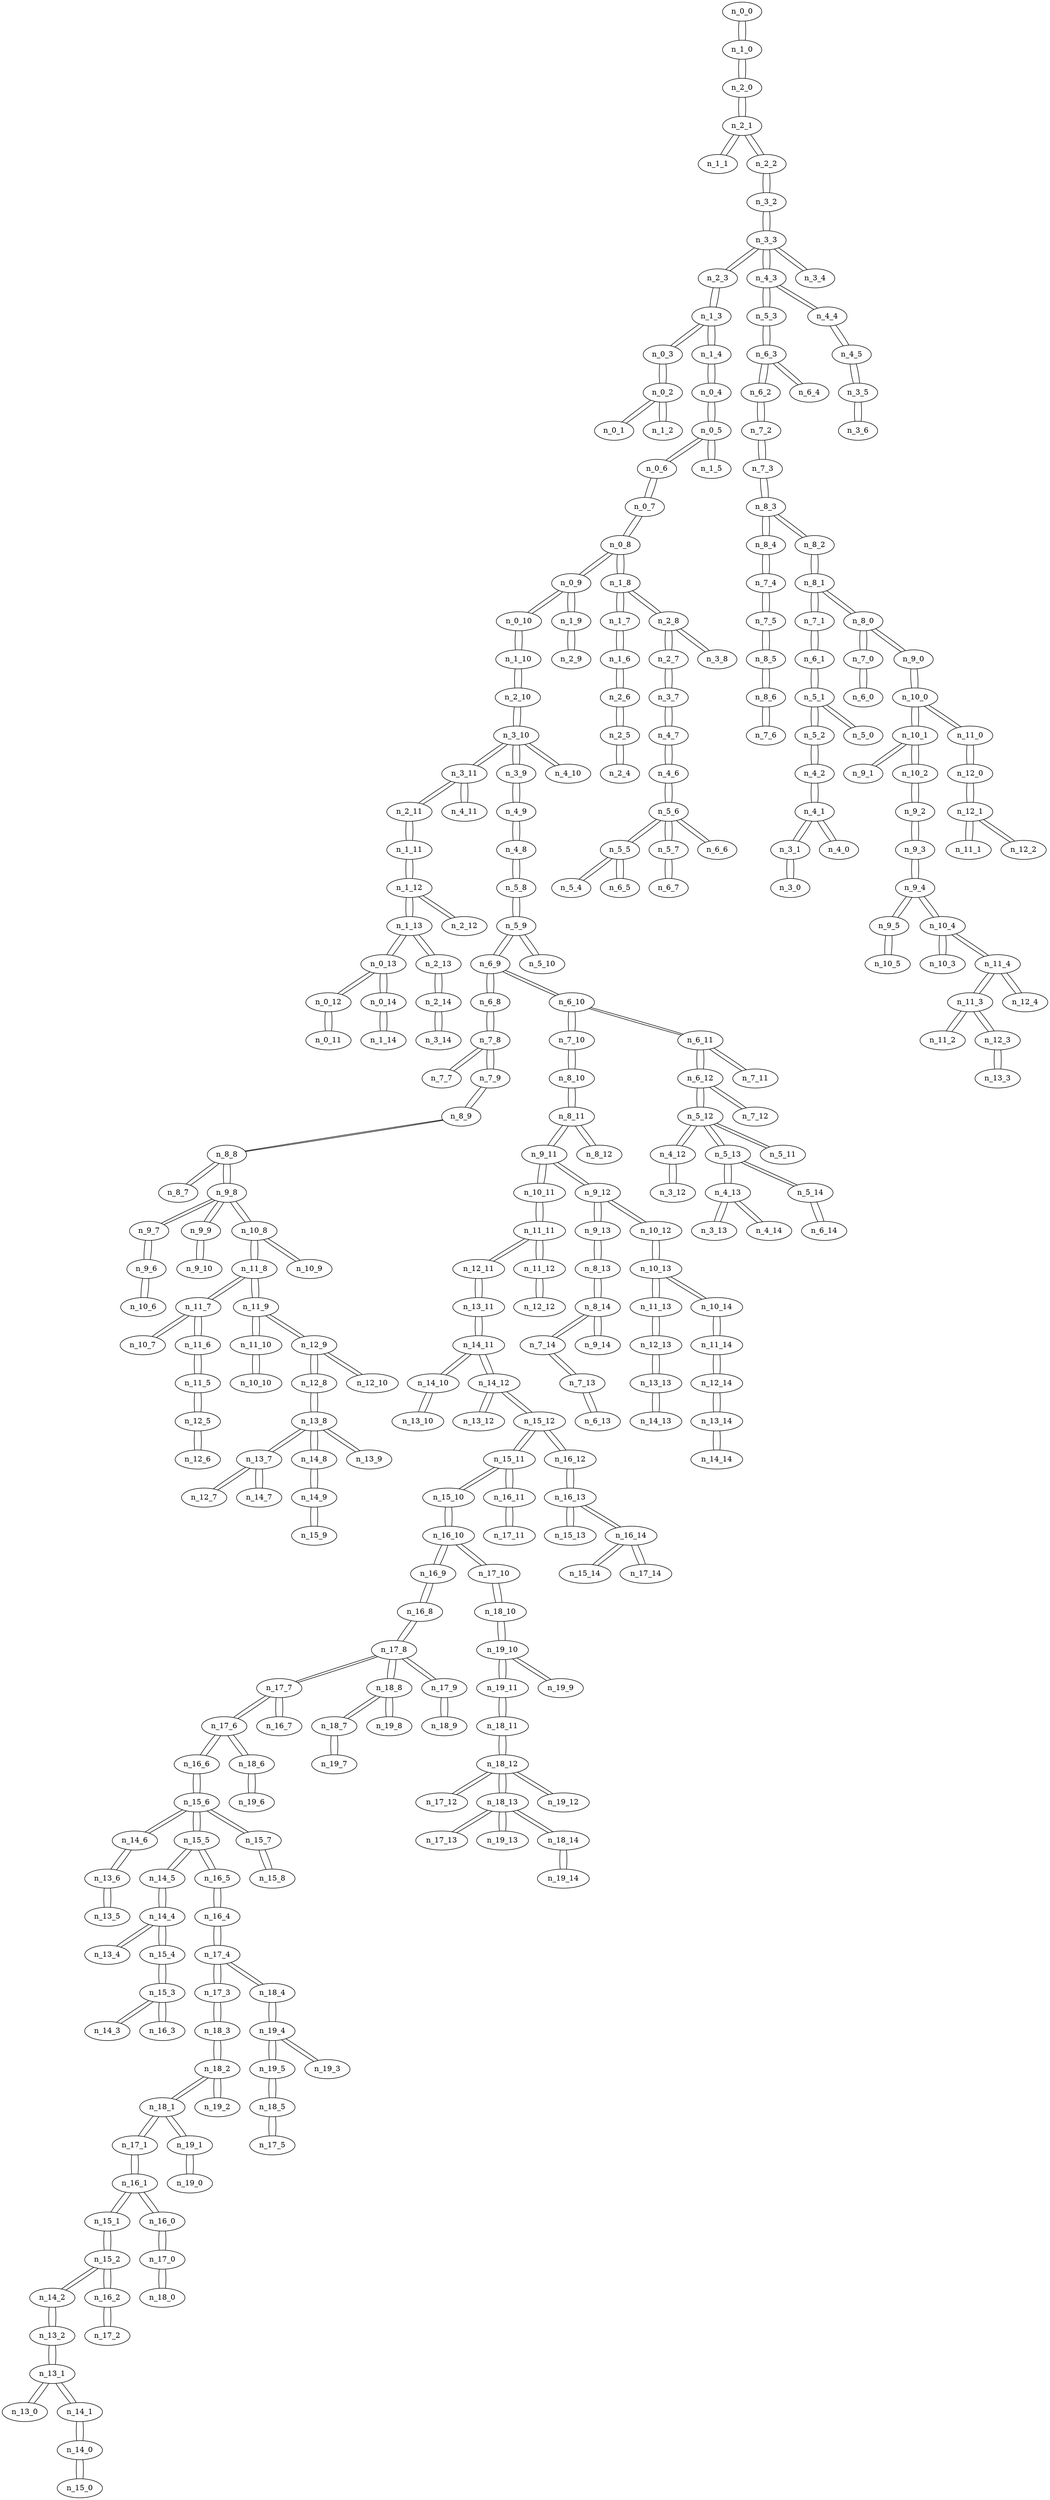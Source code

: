 graph g2 {
n_0_0--n_1_0
n_0_1--n_0_2
n_0_2--n_0_3
n_0_2--n_1_2
n_0_2--n_0_1
n_0_3--n_1_3
n_0_3--n_0_2
n_0_4--n_0_5
n_0_4--n_1_4
n_0_5--n_0_6
n_0_5--n_0_4
n_0_5--n_1_5
n_0_6--n_0_7
n_0_6--n_0_5
n_0_7--n_0_8
n_0_7--n_0_6
n_0_8--n_0_9
n_0_8--n_0_7
n_0_8--n_1_8
n_0_9--n_0_10
n_0_9--n_0_8
n_0_9--n_1_9
n_0_10--n_1_10
n_0_10--n_0_9
n_0_11--n_0_12
n_0_12--n_0_13
n_0_12--n_0_11
n_0_13--n_1_13
n_0_13--n_0_14
n_0_13--n_0_12
n_0_14--n_0_13
n_0_14--n_1_14
n_1_0--n_2_0
n_1_0--n_0_0
n_1_1--n_2_1
n_1_2--n_0_2
n_1_3--n_1_4
n_1_3--n_0_3
n_1_3--n_2_3
n_1_4--n_0_4
n_1_4--n_1_3
n_1_5--n_0_5
n_1_6--n_1_7
n_1_6--n_2_6
n_1_7--n_1_8
n_1_7--n_1_6
n_1_8--n_0_8
n_1_8--n_1_7
n_1_8--n_2_8
n_1_9--n_0_9
n_1_9--n_2_9
n_1_10--n_2_10
n_1_10--n_0_10
n_1_11--n_2_11
n_1_11--n_1_12
n_1_12--n_1_11
n_1_12--n_1_13
n_1_12--n_2_12
n_1_13--n_1_12
n_1_13--n_2_13
n_1_13--n_0_13
n_1_14--n_0_14
n_2_0--n_2_1
n_2_0--n_1_0
n_2_1--n_2_2
n_2_1--n_2_0
n_2_1--n_1_1
n_2_2--n_3_2
n_2_2--n_2_1
n_2_3--n_1_3
n_2_3--n_3_3
n_2_4--n_2_5
n_2_5--n_2_6
n_2_5--n_2_4
n_2_6--n_1_6
n_2_6--n_2_5
n_2_7--n_2_8
n_2_7--n_3_7
n_2_8--n_1_8
n_2_8--n_2_7
n_2_8--n_3_8
n_2_9--n_1_9
n_2_10--n_3_10
n_2_10--n_1_10
n_2_11--n_3_11
n_2_11--n_1_11
n_2_12--n_1_12
n_2_13--n_1_13
n_2_13--n_2_14
n_2_14--n_2_13
n_2_14--n_3_14
n_3_0--n_3_1
n_3_1--n_4_1
n_3_1--n_3_0
n_3_2--n_3_3
n_3_2--n_2_2
n_3_3--n_2_3
n_3_3--n_4_3
n_3_3--n_3_2
n_3_3--n_3_4
n_3_4--n_3_3
n_3_5--n_4_5
n_3_5--n_3_6
n_3_6--n_3_5
n_3_7--n_2_7
n_3_7--n_4_7
n_3_8--n_2_8
n_3_9--n_4_9
n_3_9--n_3_10
n_3_10--n_3_9
n_3_10--n_4_10
n_3_10--n_2_10
n_3_10--n_3_11
n_3_11--n_3_10
n_3_11--n_2_11
n_3_11--n_4_11
n_3_12--n_4_12
n_3_13--n_4_13
n_3_14--n_2_14
n_4_0--n_4_1
n_4_1--n_4_2
n_4_1--n_4_0
n_4_1--n_3_1
n_4_2--n_5_2
n_4_2--n_4_1
n_4_3--n_3_3
n_4_3--n_5_3
n_4_3--n_4_4
n_4_4--n_4_3
n_4_4--n_4_5
n_4_5--n_4_4
n_4_5--n_3_5
n_4_6--n_4_7
n_4_6--n_5_6
n_4_7--n_3_7
n_4_7--n_4_6
n_4_8--n_5_8
n_4_8--n_4_9
n_4_9--n_4_8
n_4_9--n_3_9
n_4_10--n_3_10
n_4_11--n_3_11
n_4_12--n_5_12
n_4_12--n_3_12
n_4_13--n_5_13
n_4_13--n_4_14
n_4_13--n_3_13
n_4_14--n_4_13
n_5_0--n_5_1
n_5_1--n_6_1
n_5_1--n_5_0
n_5_1--n_5_2
n_5_2--n_5_1
n_5_2--n_4_2
n_5_3--n_4_3
n_5_3--n_6_3
n_5_4--n_5_5
n_5_5--n_5_6
n_5_5--n_5_4
n_5_5--n_6_5
n_5_6--n_4_6
n_5_6--n_5_5
n_5_6--n_5_7
n_5_6--n_6_6
n_5_7--n_5_6
n_5_7--n_6_7
n_5_8--n_5_9
n_5_8--n_4_8
n_5_9--n_6_9
n_5_9--n_5_8
n_5_9--n_5_10
n_5_10--n_5_9
n_5_11--n_5_12
n_5_12--n_6_12
n_5_12--n_4_12
n_5_12--n_5_11
n_5_12--n_5_13
n_5_13--n_5_12
n_5_13--n_4_13
n_5_13--n_5_14
n_5_14--n_5_13
n_5_14--n_6_14
n_6_0--n_7_0
n_6_1--n_7_1
n_6_1--n_5_1
n_6_2--n_6_3
n_6_2--n_7_2
n_6_3--n_5_3
n_6_3--n_6_2
n_6_3--n_6_4
n_6_4--n_6_3
n_6_5--n_5_5
n_6_6--n_5_6
n_6_7--n_5_7
n_6_8--n_6_9
n_6_8--n_7_8
n_6_9--n_6_10
n_6_9--n_5_9
n_6_9--n_6_8
n_6_10--n_7_10
n_6_10--n_6_11
n_6_10--n_6_9
n_6_11--n_6_10
n_6_11--n_7_11
n_6_11--n_6_12
n_6_12--n_6_11
n_6_12--n_5_12
n_6_12--n_7_12
n_6_13--n_7_13
n_6_14--n_5_14
n_7_0--n_8_0
n_7_0--n_6_0
n_7_1--n_8_1
n_7_1--n_6_1
n_7_2--n_6_2
n_7_2--n_7_3
n_7_3--n_7_2
n_7_3--n_8_3
n_7_4--n_8_4
n_7_4--n_7_5
n_7_5--n_7_4
n_7_5--n_8_5
n_7_6--n_8_6
n_7_7--n_7_8
n_7_8--n_6_8
n_7_8--n_7_9
n_7_8--n_7_7
n_7_9--n_7_8
n_7_9--n_8_9
n_7_10--n_8_10
n_7_10--n_6_10
n_7_11--n_6_11
n_7_12--n_6_12
n_7_13--n_7_14
n_7_13--n_6_13
n_7_14--n_8_14
n_7_14--n_7_13
n_8_0--n_8_1
n_8_0--n_9_0
n_8_0--n_7_0
n_8_1--n_8_2
n_8_1--n_7_1
n_8_1--n_8_0
n_8_2--n_8_3
n_8_2--n_8_1
n_8_3--n_7_3
n_8_3--n_8_2
n_8_3--n_8_4
n_8_4--n_8_3
n_8_4--n_7_4
n_8_5--n_7_5
n_8_5--n_8_6
n_8_6--n_8_5
n_8_6--n_7_6
n_8_7--n_8_8
n_8_8--n_8_9
n_8_8--n_8_7
n_8_8--n_9_8
n_8_9--n_7_9
n_8_9--n_8_8
n_8_10--n_8_11
n_8_10--n_7_10
n_8_11--n_9_11
n_8_11--n_8_10
n_8_11--n_8_12
n_8_12--n_8_11
n_8_13--n_9_13
n_8_13--n_8_14
n_8_14--n_8_13
n_8_14--n_7_14
n_8_14--n_9_14
n_9_0--n_8_0
n_9_0--n_10_0
n_9_1--n_10_1
n_9_2--n_10_2
n_9_2--n_9_3
n_9_3--n_9_2
n_9_3--n_9_4
n_9_4--n_9_3
n_9_4--n_9_5
n_9_4--n_10_4
n_9_5--n_9_4
n_9_5--n_10_5
n_9_6--n_9_7
n_9_6--n_10_6
n_9_7--n_9_8
n_9_7--n_9_6
n_9_8--n_8_8
n_9_8--n_9_9
n_9_8--n_10_8
n_9_8--n_9_7
n_9_9--n_9_8
n_9_9--n_9_10
n_9_10--n_9_9
n_9_11--n_10_11
n_9_11--n_9_12
n_9_11--n_8_11
n_9_12--n_9_11
n_9_12--n_9_13
n_9_12--n_10_12
n_9_13--n_9_12
n_9_13--n_8_13
n_9_14--n_8_14
n_10_0--n_9_0
n_10_0--n_11_0
n_10_0--n_10_1
n_10_1--n_10_0
n_10_1--n_10_2
n_10_1--n_9_1
n_10_2--n_10_1
n_10_2--n_9_2
n_10_3--n_10_4
n_10_4--n_9_4
n_10_4--n_10_3
n_10_4--n_11_4
n_10_5--n_9_5
n_10_6--n_9_6
n_10_7--n_11_7
n_10_8--n_9_8
n_10_8--n_11_8
n_10_8--n_10_9
n_10_9--n_10_8
n_10_10--n_11_10
n_10_11--n_11_11
n_10_11--n_9_11
n_10_12--n_9_12
n_10_12--n_10_13
n_10_13--n_10_12
n_10_13--n_11_13
n_10_13--n_10_14
n_10_14--n_10_13
n_10_14--n_11_14
n_11_0--n_10_0
n_11_0--n_12_0
n_11_1--n_12_1
n_11_2--n_11_3
n_11_3--n_11_4
n_11_3--n_11_2
n_11_3--n_12_3
n_11_4--n_10_4
n_11_4--n_11_3
n_11_4--n_12_4
n_11_5--n_11_6
n_11_5--n_12_5
n_11_6--n_11_7
n_11_6--n_11_5
n_11_7--n_11_8
n_11_7--n_11_6
n_11_7--n_10_7
n_11_8--n_10_8
n_11_8--n_11_7
n_11_8--n_11_9
n_11_9--n_11_8
n_11_9--n_11_10
n_11_9--n_12_9
n_11_10--n_11_9
n_11_10--n_10_10
n_11_11--n_12_11
n_11_11--n_10_11
n_11_11--n_11_12
n_11_12--n_11_11
n_11_12--n_12_12
n_11_13--n_10_13
n_11_13--n_12_13
n_11_14--n_10_14
n_11_14--n_12_14
n_12_0--n_11_0
n_12_0--n_12_1
n_12_1--n_12_0
n_12_1--n_11_1
n_12_1--n_12_2
n_12_2--n_12_1
n_12_3--n_11_3
n_12_3--n_13_3
n_12_4--n_11_4
n_12_5--n_11_5
n_12_5--n_12_6
n_12_6--n_12_5
n_12_7--n_13_7
n_12_8--n_12_9
n_12_8--n_13_8
n_12_9--n_11_9
n_12_9--n_12_8
n_12_9--n_12_10
n_12_10--n_12_9
n_12_11--n_13_11
n_12_11--n_11_11
n_12_12--n_11_12
n_12_13--n_11_13
n_12_13--n_13_13
n_12_14--n_11_14
n_12_14--n_13_14
n_13_0--n_13_1
n_13_1--n_13_2
n_13_1--n_13_0
n_13_1--n_14_1
n_13_2--n_14_2
n_13_2--n_13_1
n_13_3--n_12_3
n_13_4--n_14_4
n_13_5--n_13_6
n_13_6--n_14_6
n_13_6--n_13_5
n_13_7--n_13_8
n_13_7--n_14_7
n_13_7--n_12_7
n_13_8--n_12_8
n_13_8--n_14_8
n_13_8--n_13_9
n_13_8--n_13_7
n_13_9--n_13_8
n_13_10--n_14_10
n_13_11--n_14_11
n_13_11--n_12_11
n_13_12--n_14_12
n_13_13--n_12_13
n_13_13--n_14_13
n_13_14--n_12_14
n_13_14--n_14_14
n_14_0--n_14_1
n_14_0--n_15_0
n_14_1--n_13_1
n_14_1--n_14_0
n_14_2--n_15_2
n_14_2--n_13_2
n_14_3--n_15_3
n_14_4--n_14_5
n_14_4--n_15_4
n_14_4--n_13_4
n_14_5--n_15_5
n_14_5--n_14_4
n_14_6--n_15_6
n_14_6--n_13_6
n_14_7--n_13_7
n_14_8--n_13_8
n_14_8--n_14_9
n_14_9--n_14_8
n_14_9--n_15_9
n_14_10--n_14_11
n_14_10--n_13_10
n_14_11--n_14_12
n_14_11--n_13_11
n_14_11--n_14_10
n_14_12--n_15_12
n_14_12--n_13_12
n_14_12--n_14_11
n_14_13--n_13_13
n_14_14--n_13_14
n_15_0--n_14_0
n_15_1--n_16_1
n_15_1--n_15_2
n_15_2--n_15_1
n_15_2--n_16_2
n_15_2--n_14_2
n_15_3--n_15_4
n_15_3--n_16_3
n_15_3--n_14_3
n_15_4--n_14_4
n_15_4--n_15_3
n_15_5--n_15_6
n_15_5--n_16_5
n_15_5--n_14_5
n_15_6--n_16_6
n_15_6--n_15_5
n_15_6--n_15_7
n_15_6--n_14_6
n_15_7--n_15_6
n_15_7--n_15_8
n_15_8--n_15_7
n_15_9--n_14_9
n_15_10--n_16_10
n_15_10--n_15_11
n_15_11--n_15_10
n_15_11--n_16_11
n_15_11--n_15_12
n_15_12--n_15_11
n_15_12--n_16_12
n_15_12--n_14_12
n_15_13--n_16_13
n_15_14--n_16_14
n_16_0--n_16_1
n_16_0--n_17_0
n_16_1--n_17_1
n_16_1--n_15_1
n_16_1--n_16_0
n_16_2--n_15_2
n_16_2--n_17_2
n_16_3--n_15_3
n_16_4--n_16_5
n_16_4--n_17_4
n_16_5--n_15_5
n_16_5--n_16_4
n_16_6--n_17_6
n_16_6--n_15_6
n_16_7--n_17_7
n_16_8--n_17_8
n_16_8--n_16_9
n_16_9--n_16_8
n_16_9--n_16_10
n_16_10--n_16_9
n_16_10--n_15_10
n_16_10--n_17_10
n_16_11--n_15_11
n_16_11--n_17_11
n_16_12--n_15_12
n_16_12--n_16_13
n_16_13--n_16_12
n_16_13--n_15_13
n_16_13--n_16_14
n_16_14--n_16_13
n_16_14--n_15_14
n_16_14--n_17_14
n_17_0--n_16_0
n_17_0--n_18_0
n_17_1--n_18_1
n_17_1--n_16_1
n_17_2--n_16_2
n_17_3--n_17_4
n_17_3--n_18_3
n_17_4--n_16_4
n_17_4--n_17_3
n_17_4--n_18_4
n_17_5--n_18_5
n_17_6--n_17_7
n_17_6--n_16_6
n_17_6--n_18_6
n_17_7--n_16_7
n_17_7--n_17_8
n_17_7--n_17_6
n_17_8--n_17_7
n_17_8--n_18_8
n_17_8--n_17_9
n_17_8--n_16_8
n_17_9--n_17_8
n_17_9--n_18_9
n_17_10--n_16_10
n_17_10--n_18_10
n_17_11--n_16_11
n_17_12--n_18_12
n_17_13--n_18_13
n_17_14--n_16_14
n_18_0--n_17_0
n_18_1--n_18_2
n_18_1--n_19_1
n_18_1--n_17_1
n_18_2--n_18_3
n_18_2--n_18_1
n_18_2--n_19_2
n_18_3--n_17_3
n_18_3--n_18_2
n_18_4--n_17_4
n_18_4--n_19_4
n_18_5--n_19_5
n_18_5--n_17_5
n_18_6--n_17_6
n_18_6--n_19_6
n_18_7--n_18_8
n_18_7--n_19_7
n_18_8--n_17_8
n_18_8--n_19_8
n_18_8--n_18_7
n_18_9--n_17_9
n_18_10--n_17_10
n_18_10--n_19_10
n_18_11--n_19_11
n_18_11--n_18_12
n_18_12--n_18_11
n_18_12--n_18_13
n_18_12--n_19_12
n_18_12--n_17_12
n_18_13--n_18_12
n_18_13--n_19_13
n_18_13--n_18_14
n_18_13--n_17_13
n_18_14--n_18_13
n_18_14--n_19_14
n_19_0--n_19_1
n_19_1--n_18_1
n_19_1--n_19_0
n_19_2--n_18_2
n_19_3--n_19_4
n_19_4--n_18_4
n_19_4--n_19_5
n_19_4--n_19_3
n_19_5--n_19_4
n_19_5--n_18_5
n_19_6--n_18_6
n_19_7--n_18_7
n_19_8--n_18_8
n_19_9--n_19_10
n_19_10--n_18_10
n_19_10--n_19_11
n_19_10--n_19_9
n_19_11--n_19_10
n_19_11--n_18_11
n_19_12--n_18_12
n_19_13--n_18_13
n_19_14--n_18_14
}
